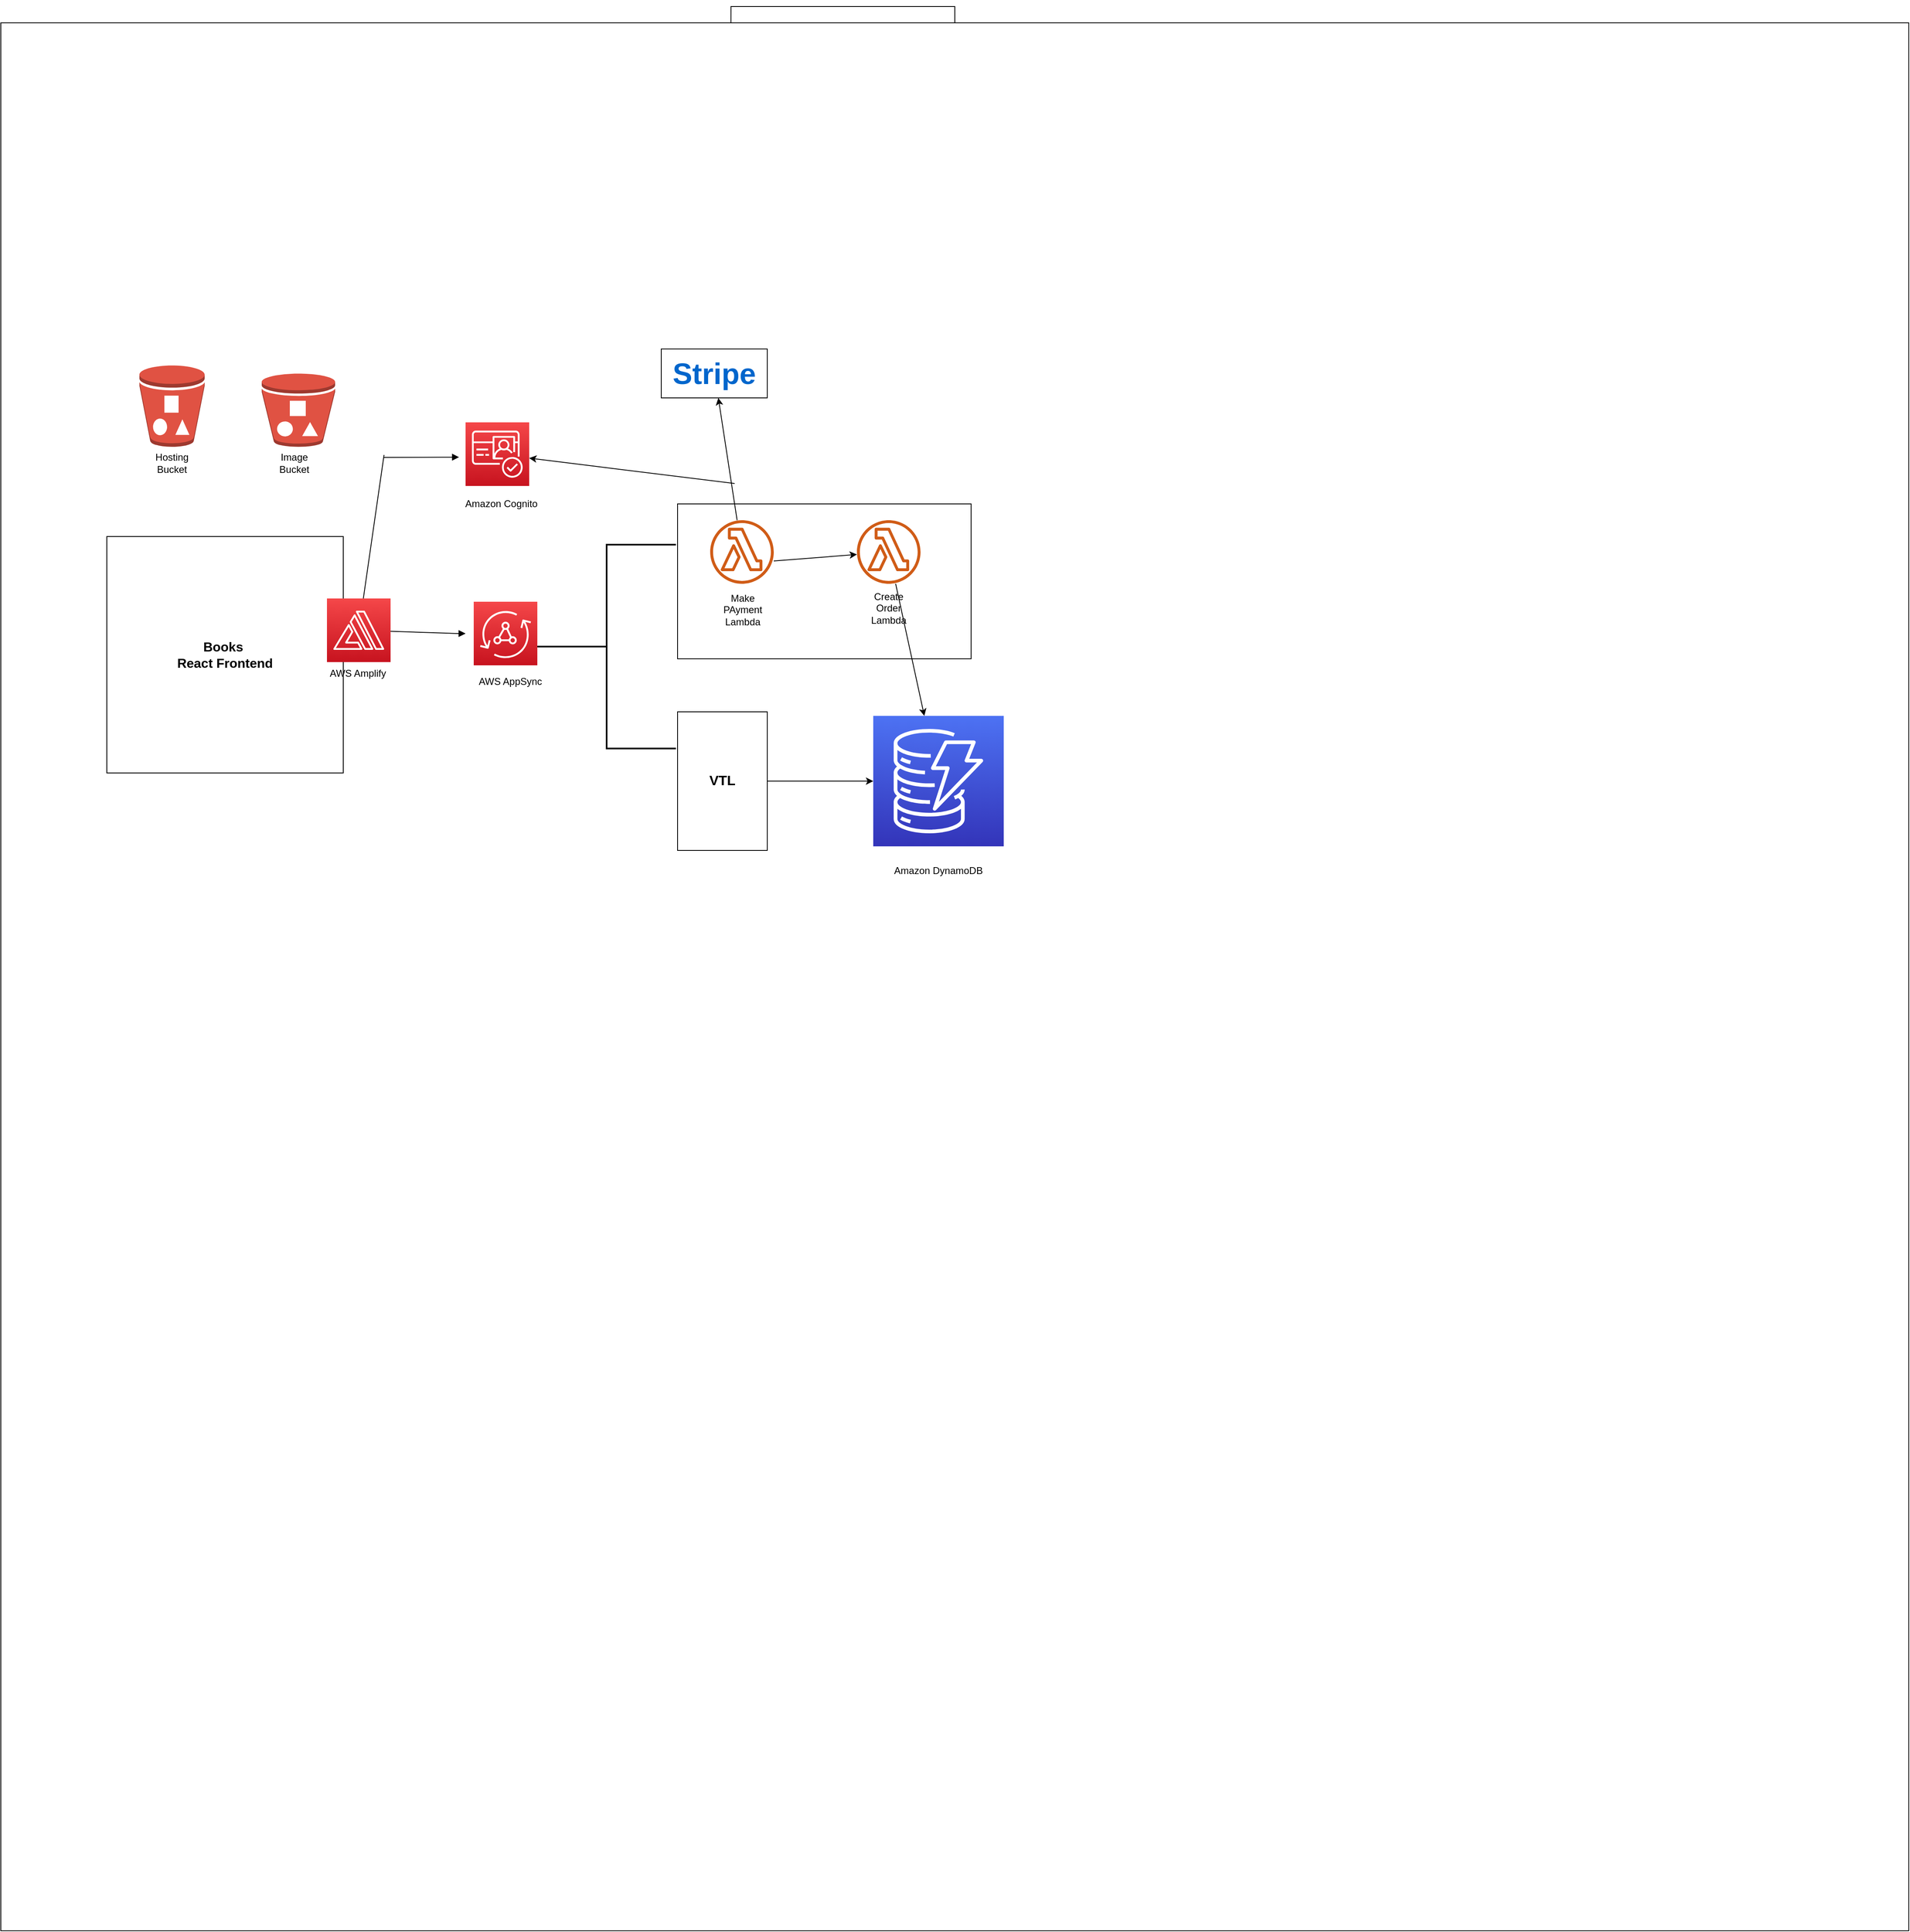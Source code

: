 <mxfile version="13.5.8" type="github">
  <diagram id="_oGlJvyZ0l_uF6xk_jwX" name="Page-1">
    <mxGraphModel dx="1267" dy="1875" grid="1" gridSize="10" guides="1" tooltips="1" connect="1" arrows="1" fold="1" page="1" pageScale="1" pageWidth="850" pageHeight="1100" math="0" shadow="0">
      <root>
        <mxCell id="0" />
        <mxCell id="1" parent="0" />
        <mxCell id="Reaml4YtZEYa-Rm0gZFg-3" style="edgeStyle=orthogonalEdgeStyle;rounded=0;orthogonalLoop=1;jettySize=auto;html=1;" edge="1" parent="1" source="Reaml4YtZEYa-Rm0gZFg-2">
          <mxGeometry relative="1" as="geometry">
            <mxPoint x="855" y="-310" as="targetPoint" />
          </mxGeometry>
        </mxCell>
        <mxCell id="Reaml4YtZEYa-Rm0gZFg-2" value="" style="whiteSpace=wrap;html=1;aspect=fixed;" vertex="1" parent="1">
          <mxGeometry x="-40" y="-410" width="2340" height="2340" as="geometry" />
        </mxCell>
        <mxCell id="Reaml4YtZEYa-Rm0gZFg-4" value="" style="outlineConnect=0;dashed=0;verticalLabelPosition=bottom;verticalAlign=top;align=center;html=1;shape=mxgraph.aws3.bucket_with_objects;fillColor=#E05243;gradientColor=none;" vertex="1" parent="1">
          <mxGeometry x="130" y="10" width="80" height="100" as="geometry" />
        </mxCell>
        <mxCell id="Reaml4YtZEYa-Rm0gZFg-5" value="" style="outlineConnect=0;dashed=0;verticalLabelPosition=bottom;verticalAlign=top;align=center;html=1;shape=mxgraph.aws3.bucket_with_objects;fillColor=#E05243;gradientColor=none;" vertex="1" parent="1">
          <mxGeometry x="280" y="20" width="90" height="90" as="geometry" />
        </mxCell>
        <mxCell id="Reaml4YtZEYa-Rm0gZFg-6" value="&lt;font style=&quot;font-size: 16px&quot;&gt;&lt;b&gt;Books&amp;nbsp;&lt;br&gt;React Frontend&lt;/b&gt;&lt;/font&gt;" style="whiteSpace=wrap;html=1;aspect=fixed;" vertex="1" parent="1">
          <mxGeometry x="90" y="220" width="290" height="290" as="geometry" />
        </mxCell>
        <mxCell id="Reaml4YtZEYa-Rm0gZFg-7" value="" style="shape=image;html=1;verticalAlign=top;verticalLabelPosition=bottom;labelBackgroundColor=#ffffff;imageAspect=0;aspect=fixed;image=https://cdn4.iconfinder.com/data/icons/logos-3/600/React.js_logo-128.png" vertex="1" parent="1">
          <mxGeometry x="160" y="220" width="128" height="128" as="geometry" />
        </mxCell>
        <mxCell id="Reaml4YtZEYa-Rm0gZFg-8" value="" style="outlineConnect=0;fontColor=#232F3E;gradientColor=#F54749;gradientDirection=north;fillColor=#C7131F;strokeColor=#ffffff;dashed=0;verticalLabelPosition=bottom;verticalAlign=top;align=center;html=1;fontSize=12;fontStyle=0;aspect=fixed;shape=mxgraph.aws4.resourceIcon;resIcon=mxgraph.aws4.amplify;" vertex="1" parent="1">
          <mxGeometry x="360" y="296" width="78" height="78" as="geometry" />
        </mxCell>
        <mxCell id="Reaml4YtZEYa-Rm0gZFg-9" value="" style="outlineConnect=0;fontColor=#232F3E;gradientColor=#F54749;gradientDirection=north;fillColor=#C7131F;strokeColor=#ffffff;dashed=0;verticalLabelPosition=bottom;verticalAlign=top;align=center;html=1;fontSize=12;fontStyle=0;aspect=fixed;shape=mxgraph.aws4.resourceIcon;resIcon=mxgraph.aws4.appsync;" vertex="1" parent="1">
          <mxGeometry x="540" y="300" width="78" height="78" as="geometry" />
        </mxCell>
        <mxCell id="Reaml4YtZEYa-Rm0gZFg-10" value="" style="outlineConnect=0;fontColor=#232F3E;gradientColor=#F54749;gradientDirection=north;fillColor=#C7131F;strokeColor=#ffffff;dashed=0;verticalLabelPosition=bottom;verticalAlign=top;align=center;html=1;fontSize=12;fontStyle=0;aspect=fixed;shape=mxgraph.aws4.resourceIcon;resIcon=mxgraph.aws4.cognito;" vertex="1" parent="1">
          <mxGeometry x="530" y="80" width="78" height="78" as="geometry" />
        </mxCell>
        <mxCell id="Reaml4YtZEYa-Rm0gZFg-12" value="&lt;b&gt;&lt;font color=&quot;#0066cc&quot; style=&quot;font-size: 36px&quot;&gt;Stripe&lt;/font&gt;&lt;/b&gt;" style="rounded=0;whiteSpace=wrap;html=1;" vertex="1" parent="1">
          <mxGeometry x="770" y="-10" width="130" height="60" as="geometry" />
        </mxCell>
        <mxCell id="Reaml4YtZEYa-Rm0gZFg-13" value="" style="rounded=0;whiteSpace=wrap;html=1;" vertex="1" parent="1">
          <mxGeometry x="790" y="180" width="360" height="190" as="geometry" />
        </mxCell>
        <mxCell id="Reaml4YtZEYa-Rm0gZFg-14" value="" style="outlineConnect=0;fontColor=#232F3E;gradientColor=none;fillColor=#D05C17;strokeColor=none;dashed=0;verticalLabelPosition=bottom;verticalAlign=top;align=center;html=1;fontSize=12;fontStyle=0;aspect=fixed;pointerEvents=1;shape=mxgraph.aws4.lambda_function;" vertex="1" parent="1">
          <mxGeometry x="830" y="200" width="78" height="78" as="geometry" />
        </mxCell>
        <mxCell id="Reaml4YtZEYa-Rm0gZFg-16" value="" style="outlineConnect=0;fontColor=#232F3E;gradientColor=none;fillColor=#D05C17;strokeColor=none;dashed=0;verticalLabelPosition=bottom;verticalAlign=top;align=center;html=1;fontSize=12;fontStyle=0;aspect=fixed;pointerEvents=1;shape=mxgraph.aws4.lambda_function;" vertex="1" parent="1">
          <mxGeometry x="1010" y="200" width="78" height="78" as="geometry" />
        </mxCell>
        <mxCell id="Reaml4YtZEYa-Rm0gZFg-17" value="&lt;font style=&quot;font-size: 17px&quot;&gt;&lt;b&gt;VTL&lt;/b&gt;&lt;/font&gt;" style="rounded=0;whiteSpace=wrap;html=1;direction=south;" vertex="1" parent="1">
          <mxGeometry x="790" y="435" width="110" height="170" as="geometry" />
        </mxCell>
        <mxCell id="Reaml4YtZEYa-Rm0gZFg-18" value="" style="outlineConnect=0;fontColor=#232F3E;gradientColor=#4D72F3;gradientDirection=north;fillColor=#3334B9;strokeColor=#ffffff;dashed=0;verticalLabelPosition=bottom;verticalAlign=top;align=center;html=1;fontSize=12;fontStyle=0;aspect=fixed;shape=mxgraph.aws4.resourceIcon;resIcon=mxgraph.aws4.dynamodb;" vertex="1" parent="1">
          <mxGeometry x="1030" y="440" width="160" height="160" as="geometry" />
        </mxCell>
        <mxCell id="Reaml4YtZEYa-Rm0gZFg-19" value="Hosting&lt;br&gt;Bucket" style="text;html=1;strokeColor=none;fillColor=none;align=center;verticalAlign=middle;whiteSpace=wrap;rounded=0;" vertex="1" parent="1">
          <mxGeometry x="150" y="120" width="40" height="20" as="geometry" />
        </mxCell>
        <mxCell id="Reaml4YtZEYa-Rm0gZFg-20" value="Image&lt;br&gt;Bucket" style="text;html=1;strokeColor=none;fillColor=none;align=center;verticalAlign=middle;whiteSpace=wrap;rounded=0;" vertex="1" parent="1">
          <mxGeometry x="300" y="120" width="40" height="20" as="geometry" />
        </mxCell>
        <mxCell id="Reaml4YtZEYa-Rm0gZFg-21" value="AWS Amplify" style="text;html=1;strokeColor=none;fillColor=none;align=center;verticalAlign=middle;whiteSpace=wrap;rounded=0;" vertex="1" parent="1">
          <mxGeometry x="358" y="378" width="80" height="20" as="geometry" />
        </mxCell>
        <mxCell id="Reaml4YtZEYa-Rm0gZFg-22" value="AWS AppSync" style="text;html=1;strokeColor=none;fillColor=none;align=center;verticalAlign=middle;whiteSpace=wrap;rounded=0;" vertex="1" parent="1">
          <mxGeometry x="540" y="388" width="90" height="20" as="geometry" />
        </mxCell>
        <mxCell id="Reaml4YtZEYa-Rm0gZFg-23" value="Amazon Cognito" style="text;html=1;strokeColor=none;fillColor=none;align=center;verticalAlign=middle;whiteSpace=wrap;rounded=0;" vertex="1" parent="1">
          <mxGeometry x="528" y="170" width="92" height="20" as="geometry" />
        </mxCell>
        <mxCell id="Reaml4YtZEYa-Rm0gZFg-24" value="Amazon DynamoDB" style="text;html=1;strokeColor=none;fillColor=none;align=center;verticalAlign=middle;whiteSpace=wrap;rounded=0;" vertex="1" parent="1">
          <mxGeometry x="1040" y="620" width="140" height="20" as="geometry" />
        </mxCell>
        <mxCell id="Reaml4YtZEYa-Rm0gZFg-25" value="Make PAyment Lambda" style="text;html=1;strokeColor=none;fillColor=none;align=center;verticalAlign=middle;whiteSpace=wrap;rounded=0;" vertex="1" parent="1">
          <mxGeometry x="840" y="290" width="60" height="40" as="geometry" />
        </mxCell>
        <mxCell id="Reaml4YtZEYa-Rm0gZFg-26" value="Create Order Lambda" style="text;html=1;strokeColor=none;fillColor=none;align=center;verticalAlign=middle;whiteSpace=wrap;rounded=0;" vertex="1" parent="1">
          <mxGeometry x="1019" y="288" width="60" height="40" as="geometry" />
        </mxCell>
        <mxCell id="Reaml4YtZEYa-Rm0gZFg-30" value="" style="endArrow=block;html=1;endFill=1;" edge="1" parent="1" source="Reaml4YtZEYa-Rm0gZFg-8">
          <mxGeometry width="50" height="50" relative="1" as="geometry">
            <mxPoint x="510" y="370" as="sourcePoint" />
            <mxPoint x="530" y="339" as="targetPoint" />
            <Array as="points">
              <mxPoint x="520" y="339" />
            </Array>
          </mxGeometry>
        </mxCell>
        <mxCell id="Reaml4YtZEYa-Rm0gZFg-33" value="" style="endArrow=block;html=1;endFill=1;" edge="1" parent="1">
          <mxGeometry width="50" height="50" relative="1" as="geometry">
            <mxPoint x="430" y="123" as="sourcePoint" />
            <mxPoint x="522" y="122.71" as="targetPoint" />
            <Array as="points">
              <mxPoint x="512" y="122.71" />
            </Array>
          </mxGeometry>
        </mxCell>
        <mxCell id="Reaml4YtZEYa-Rm0gZFg-34" value="" style="endArrow=none;html=1;" edge="1" parent="1" source="Reaml4YtZEYa-Rm0gZFg-8">
          <mxGeometry width="50" height="50" relative="1" as="geometry">
            <mxPoint x="400" y="290" as="sourcePoint" />
            <mxPoint x="430" y="120" as="targetPoint" />
          </mxGeometry>
        </mxCell>
        <mxCell id="Reaml4YtZEYa-Rm0gZFg-37" value="" style="strokeWidth=2;html=1;shape=mxgraph.flowchart.annotation_2;align=left;labelPosition=right;pointerEvents=1;" vertex="1" parent="1">
          <mxGeometry x="618" y="230" width="170" height="250" as="geometry" />
        </mxCell>
        <mxCell id="Reaml4YtZEYa-Rm0gZFg-38" value="" style="endArrow=classic;html=1;" edge="1" parent="1" source="Reaml4YtZEYa-Rm0gZFg-14">
          <mxGeometry width="50" height="50" relative="1" as="geometry">
            <mxPoint x="790" y="100" as="sourcePoint" />
            <mxPoint x="840" y="50" as="targetPoint" />
          </mxGeometry>
        </mxCell>
        <mxCell id="Reaml4YtZEYa-Rm0gZFg-42" value="" style="endArrow=classic;html=1;" edge="1" parent="1" target="Reaml4YtZEYa-Rm0gZFg-16">
          <mxGeometry width="50" height="50" relative="1" as="geometry">
            <mxPoint x="908" y="250" as="sourcePoint" />
            <mxPoint x="958" y="200" as="targetPoint" />
          </mxGeometry>
        </mxCell>
        <mxCell id="Reaml4YtZEYa-Rm0gZFg-43" value="" style="endArrow=classic;html=1;" edge="1" parent="1" source="Reaml4YtZEYa-Rm0gZFg-16" target="Reaml4YtZEYa-Rm0gZFg-18">
          <mxGeometry width="50" height="50" relative="1" as="geometry">
            <mxPoint x="1024" y="328" as="sourcePoint" />
            <mxPoint x="1074" y="278" as="targetPoint" />
          </mxGeometry>
        </mxCell>
        <mxCell id="Reaml4YtZEYa-Rm0gZFg-44" value="" style="endArrow=classic;html=1;" edge="1" parent="1" target="Reaml4YtZEYa-Rm0gZFg-18">
          <mxGeometry width="50" height="50" relative="1" as="geometry">
            <mxPoint x="900" y="520" as="sourcePoint" />
            <mxPoint x="950" y="470" as="targetPoint" />
          </mxGeometry>
        </mxCell>
        <mxCell id="Reaml4YtZEYa-Rm0gZFg-45" value="" style="endArrow=classic;html=1;" edge="1" parent="1" target="Reaml4YtZEYa-Rm0gZFg-10">
          <mxGeometry width="50" height="50" relative="1" as="geometry">
            <mxPoint x="860" y="155" as="sourcePoint" />
            <mxPoint x="728" y="105" as="targetPoint" />
            <Array as="points">
              <mxPoint x="698" y="135" />
            </Array>
          </mxGeometry>
        </mxCell>
      </root>
    </mxGraphModel>
  </diagram>
</mxfile>
